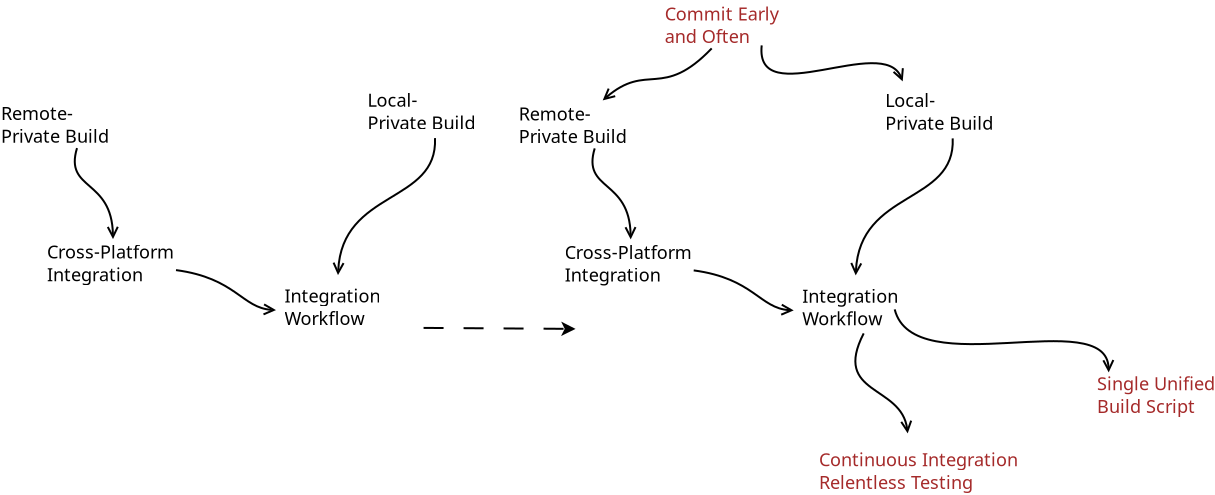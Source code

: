 <?xml version="1.0" encoding="UTF-8"?>
<dia:diagram xmlns:dia="http://www.lysator.liu.se/~alla/dia/">
  <dia:layer name="背景" visible="true" active="true">
    <dia:object type="Standard - Text" version="1" id="O0">
      <dia:attribute name="obj_pos">
        <dia:point val="7.9,1.5"/>
      </dia:attribute>
      <dia:attribute name="obj_bb">
        <dia:rectangle val="7.9,0.657;14.04,2.847"/>
      </dia:attribute>
      <dia:attribute name="text">
        <dia:composite type="text">
          <dia:attribute name="string">
            <dia:string>#Commit Early
and Often#</dia:string>
          </dia:attribute>
          <dia:attribute name="font">
            <dia:font family="sans" style="0" name="Helvetica"/>
          </dia:attribute>
          <dia:attribute name="height">
            <dia:real val="1.132"/>
          </dia:attribute>
          <dia:attribute name="pos">
            <dia:point val="7.9,1.5"/>
          </dia:attribute>
          <dia:attribute name="color">
            <dia:color val="#a52a2a"/>
          </dia:attribute>
          <dia:attribute name="alignment">
            <dia:enum val="0"/>
          </dia:attribute>
        </dia:composite>
      </dia:attribute>
      <dia:attribute name="valign">
        <dia:enum val="3"/>
      </dia:attribute>
    </dia:object>
    <dia:object type="Standard - Text" version="1" id="O1">
      <dia:attribute name="obj_pos">
        <dia:point val="0.6,6.5"/>
      </dia:attribute>
      <dia:attribute name="obj_bb">
        <dia:rectangle val="0.6,5.657;6.33,7.847"/>
      </dia:attribute>
      <dia:attribute name="text">
        <dia:composite type="text">
          <dia:attribute name="string">
            <dia:string>#Remote-
Private Build#</dia:string>
          </dia:attribute>
          <dia:attribute name="font">
            <dia:font family="sans" style="0" name="Helvetica"/>
          </dia:attribute>
          <dia:attribute name="height">
            <dia:real val="1.132"/>
          </dia:attribute>
          <dia:attribute name="pos">
            <dia:point val="0.6,6.5"/>
          </dia:attribute>
          <dia:attribute name="color">
            <dia:color val="#000000"/>
          </dia:attribute>
          <dia:attribute name="alignment">
            <dia:enum val="0"/>
          </dia:attribute>
        </dia:composite>
      </dia:attribute>
      <dia:attribute name="valign">
        <dia:enum val="3"/>
      </dia:attribute>
    </dia:object>
    <dia:object type="Standard - Text" version="1" id="O2">
      <dia:attribute name="obj_pos">
        <dia:point val="18.925,5.835"/>
      </dia:attribute>
      <dia:attribute name="obj_bb">
        <dia:rectangle val="18.925,4.992;24.655,7.182"/>
      </dia:attribute>
      <dia:attribute name="text">
        <dia:composite type="text">
          <dia:attribute name="string">
            <dia:string>#Local-
Private Build#</dia:string>
          </dia:attribute>
          <dia:attribute name="font">
            <dia:font family="sans" style="0" name="Helvetica"/>
          </dia:attribute>
          <dia:attribute name="height">
            <dia:real val="1.132"/>
          </dia:attribute>
          <dia:attribute name="pos">
            <dia:point val="18.925,5.835"/>
          </dia:attribute>
          <dia:attribute name="color">
            <dia:color val="#000000"/>
          </dia:attribute>
          <dia:attribute name="alignment">
            <dia:enum val="0"/>
          </dia:attribute>
        </dia:composite>
      </dia:attribute>
      <dia:attribute name="valign">
        <dia:enum val="3"/>
      </dia:attribute>
    </dia:object>
    <dia:object type="Standard - Text" version="1" id="O3">
      <dia:attribute name="obj_pos">
        <dia:point val="2.9,13.425"/>
      </dia:attribute>
      <dia:attribute name="obj_bb">
        <dia:rectangle val="2.9,12.582;9.543,14.772"/>
      </dia:attribute>
      <dia:attribute name="text">
        <dia:composite type="text">
          <dia:attribute name="string">
            <dia:string>#Cross-Platform
Integration#</dia:string>
          </dia:attribute>
          <dia:attribute name="font">
            <dia:font family="sans" style="0" name="Helvetica"/>
          </dia:attribute>
          <dia:attribute name="height">
            <dia:real val="1.132"/>
          </dia:attribute>
          <dia:attribute name="pos">
            <dia:point val="2.9,13.425"/>
          </dia:attribute>
          <dia:attribute name="color">
            <dia:color val="#000000"/>
          </dia:attribute>
          <dia:attribute name="alignment">
            <dia:enum val="0"/>
          </dia:attribute>
        </dia:composite>
      </dia:attribute>
      <dia:attribute name="valign">
        <dia:enum val="3"/>
      </dia:attribute>
    </dia:object>
    <dia:object type="Standard - Text" version="1" id="O4">
      <dia:attribute name="obj_pos">
        <dia:point val="14.775,15.615"/>
      </dia:attribute>
      <dia:attribute name="obj_bb">
        <dia:rectangle val="14.775,14.773;19.78,16.962"/>
      </dia:attribute>
      <dia:attribute name="text">
        <dia:composite type="text">
          <dia:attribute name="string">
            <dia:string>#Integration
Workflow#</dia:string>
          </dia:attribute>
          <dia:attribute name="font">
            <dia:font family="sans" style="0" name="Helvetica"/>
          </dia:attribute>
          <dia:attribute name="height">
            <dia:real val="1.132"/>
          </dia:attribute>
          <dia:attribute name="pos">
            <dia:point val="14.775,15.615"/>
          </dia:attribute>
          <dia:attribute name="color">
            <dia:color val="#000000"/>
          </dia:attribute>
          <dia:attribute name="alignment">
            <dia:enum val="0"/>
          </dia:attribute>
        </dia:composite>
      </dia:attribute>
      <dia:attribute name="valign">
        <dia:enum val="3"/>
      </dia:attribute>
    </dia:object>
    <dia:object type="Standard - Text" version="1" id="O5">
      <dia:attribute name="obj_pos">
        <dia:point val="15.61,23.795"/>
      </dia:attribute>
      <dia:attribute name="obj_bb">
        <dia:rectangle val="15.61,22.953;26.027,25.142"/>
      </dia:attribute>
      <dia:attribute name="text">
        <dia:composite type="text">
          <dia:attribute name="string">
            <dia:string>#Continuous Integration
Relentless Testing#</dia:string>
          </dia:attribute>
          <dia:attribute name="font">
            <dia:font family="sans" style="0" name="Helvetica"/>
          </dia:attribute>
          <dia:attribute name="height">
            <dia:real val="1.132"/>
          </dia:attribute>
          <dia:attribute name="pos">
            <dia:point val="15.61,23.795"/>
          </dia:attribute>
          <dia:attribute name="color">
            <dia:color val="#a52a2a"/>
          </dia:attribute>
          <dia:attribute name="alignment">
            <dia:enum val="0"/>
          </dia:attribute>
        </dia:composite>
      </dia:attribute>
      <dia:attribute name="valign">
        <dia:enum val="3"/>
      </dia:attribute>
    </dia:object>
    <dia:object type="Standard - Text" version="1" id="O6">
      <dia:attribute name="obj_pos">
        <dia:point val="29.52,19.995"/>
      </dia:attribute>
      <dia:attribute name="obj_bb">
        <dia:rectangle val="29.52,19.152;35.785,21.342"/>
      </dia:attribute>
      <dia:attribute name="text">
        <dia:composite type="text">
          <dia:attribute name="string">
            <dia:string>#Single Unified
Build Script#</dia:string>
          </dia:attribute>
          <dia:attribute name="font">
            <dia:font family="sans" style="0" name="Helvetica"/>
          </dia:attribute>
          <dia:attribute name="height">
            <dia:real val="1.132"/>
          </dia:attribute>
          <dia:attribute name="pos">
            <dia:point val="29.52,19.995"/>
          </dia:attribute>
          <dia:attribute name="color">
            <dia:color val="#a52a2a"/>
          </dia:attribute>
          <dia:attribute name="alignment">
            <dia:enum val="0"/>
          </dia:attribute>
        </dia:composite>
      </dia:attribute>
      <dia:attribute name="valign">
        <dia:enum val="3"/>
      </dia:attribute>
    </dia:object>
    <dia:object type="Standard - BezierLine" version="0" id="O7">
      <dia:attribute name="obj_pos">
        <dia:point val="10.25,2.9"/>
      </dia:attribute>
      <dia:attribute name="obj_bb">
        <dia:rectangle val="4.8,2.829;10.321,5.5"/>
      </dia:attribute>
      <dia:attribute name="bez_points">
        <dia:point val="10.25,2.9"/>
        <dia:point val="7.75,5.5"/>
        <dia:point val="7.05,3.55"/>
        <dia:point val="4.8,5.5"/>
      </dia:attribute>
      <dia:attribute name="corner_types">
        <dia:enum val="0"/>
        <dia:enum val="0"/>
      </dia:attribute>
      <dia:attribute name="end_arrow">
        <dia:enum val="1"/>
      </dia:attribute>
      <dia:attribute name="end_arrow_length">
        <dia:real val="0.5"/>
      </dia:attribute>
      <dia:attribute name="end_arrow_width">
        <dia:real val="0.5"/>
      </dia:attribute>
    </dia:object>
    <dia:object type="Standard - BezierLine" version="0" id="O8">
      <dia:attribute name="obj_pos">
        <dia:point val="12.75,2.75"/>
      </dia:attribute>
      <dia:attribute name="obj_bb">
        <dia:rectangle val="12.686,2.695;19.872,4.55"/>
      </dia:attribute>
      <dia:attribute name="bez_points">
        <dia:point val="12.75,2.75"/>
        <dia:point val="12.4,6.1"/>
        <dia:point val="18.85,2.15"/>
        <dia:point val="19.8,4.55"/>
      </dia:attribute>
      <dia:attribute name="corner_types">
        <dia:enum val="0"/>
        <dia:enum val="0"/>
      </dia:attribute>
      <dia:attribute name="end_arrow">
        <dia:enum val="1"/>
      </dia:attribute>
      <dia:attribute name="end_arrow_length">
        <dia:real val="0.5"/>
      </dia:attribute>
      <dia:attribute name="end_arrow_width">
        <dia:real val="0.5"/>
      </dia:attribute>
    </dia:object>
    <dia:object type="Standard - BezierLine" version="0" id="O9">
      <dia:attribute name="obj_pos">
        <dia:point val="4.4,7.9"/>
      </dia:attribute>
      <dia:attribute name="obj_bb">
        <dia:rectangle val="4.238,7.838;6.52,12.45"/>
      </dia:attribute>
      <dia:attribute name="bez_points">
        <dia:point val="4.4,7.9"/>
        <dia:point val="3.75,10.05"/>
        <dia:point val="6.15,9.4"/>
        <dia:point val="6.2,12.45"/>
      </dia:attribute>
      <dia:attribute name="corner_types">
        <dia:enum val="0"/>
        <dia:enum val="0"/>
      </dia:attribute>
      <dia:attribute name="end_arrow">
        <dia:enum val="1"/>
      </dia:attribute>
      <dia:attribute name="end_arrow_length">
        <dia:real val="0.5"/>
      </dia:attribute>
      <dia:attribute name="end_arrow_width">
        <dia:real val="0.5"/>
      </dia:attribute>
    </dia:object>
    <dia:object type="Standard - BezierLine" version="0" id="O10">
      <dia:attribute name="obj_pos">
        <dia:point val="22.3,7.4"/>
      </dia:attribute>
      <dia:attribute name="obj_bb">
        <dia:rectangle val="17.15,7.348;22.353,14.25"/>
      </dia:attribute>
      <dia:attribute name="bez_points">
        <dia:point val="22.3,7.4"/>
        <dia:point val="22.45,10.7"/>
        <dia:point val="17.65,9.95"/>
        <dia:point val="17.45,14.25"/>
      </dia:attribute>
      <dia:attribute name="corner_types">
        <dia:enum val="0"/>
        <dia:enum val="0"/>
      </dia:attribute>
      <dia:attribute name="end_arrow">
        <dia:enum val="1"/>
      </dia:attribute>
      <dia:attribute name="end_arrow_length">
        <dia:real val="0.5"/>
      </dia:attribute>
      <dia:attribute name="end_arrow_width">
        <dia:real val="0.5"/>
      </dia:attribute>
    </dia:object>
    <dia:object type="Standard - BezierLine" version="0" id="O11">
      <dia:attribute name="obj_pos">
        <dia:point val="9.35,14"/>
      </dia:attribute>
      <dia:attribute name="obj_bb">
        <dia:rectangle val="9.294,13.944;14.35,16.291"/>
      </dia:attribute>
      <dia:attribute name="bez_points">
        <dia:point val="9.35,14"/>
        <dia:point val="12.35,14.4"/>
        <dia:point val="12.65,15.9"/>
        <dia:point val="14.35,16"/>
      </dia:attribute>
      <dia:attribute name="corner_types">
        <dia:enum val="0"/>
        <dia:enum val="0"/>
      </dia:attribute>
      <dia:attribute name="end_arrow">
        <dia:enum val="1"/>
      </dia:attribute>
      <dia:attribute name="end_arrow_length">
        <dia:real val="0.5"/>
      </dia:attribute>
      <dia:attribute name="end_arrow_width">
        <dia:real val="0.5"/>
      </dia:attribute>
    </dia:object>
    <dia:object type="Standard - BezierLine" version="0" id="O12">
      <dia:attribute name="obj_pos">
        <dia:point val="17.85,17.15"/>
      </dia:attribute>
      <dia:attribute name="obj_bb">
        <dia:rectangle val="17.383,17.083;20.298,22.15"/>
      </dia:attribute>
      <dia:attribute name="bez_points">
        <dia:point val="17.85,17.15"/>
        <dia:point val="16.25,20.25"/>
        <dia:point val="19.75,19.7"/>
        <dia:point val="20.05,22.15"/>
      </dia:attribute>
      <dia:attribute name="corner_types">
        <dia:enum val="0"/>
        <dia:enum val="0"/>
      </dia:attribute>
      <dia:attribute name="end_arrow">
        <dia:enum val="1"/>
      </dia:attribute>
      <dia:attribute name="end_arrow_length">
        <dia:real val="0.5"/>
      </dia:attribute>
      <dia:attribute name="end_arrow_width">
        <dia:real val="0.5"/>
      </dia:attribute>
    </dia:object>
    <dia:object type="Standard - BezierLine" version="0" id="O13">
      <dia:attribute name="obj_pos">
        <dia:point val="19.4,15.95"/>
      </dia:attribute>
      <dia:attribute name="obj_bb">
        <dia:rectangle val="19.339,15.889;30.411,19.1"/>
      </dia:attribute>
      <dia:attribute name="bez_points">
        <dia:point val="19.4,15.95"/>
        <dia:point val="20.35,19.7"/>
        <dia:point val="30,15.7"/>
        <dia:point val="30.1,19.1"/>
      </dia:attribute>
      <dia:attribute name="corner_types">
        <dia:enum val="0"/>
        <dia:enum val="0"/>
      </dia:attribute>
      <dia:attribute name="end_arrow">
        <dia:enum val="1"/>
      </dia:attribute>
      <dia:attribute name="end_arrow_length">
        <dia:real val="0.5"/>
      </dia:attribute>
      <dia:attribute name="end_arrow_width">
        <dia:real val="0.5"/>
      </dia:attribute>
    </dia:object>
    <dia:object type="Standard - Text" version="1" id="O14">
      <dia:attribute name="obj_pos">
        <dia:point val="-25.285,6.485"/>
      </dia:attribute>
      <dia:attribute name="obj_bb">
        <dia:rectangle val="-25.285,5.643;-19.555,7.832"/>
      </dia:attribute>
      <dia:attribute name="text">
        <dia:composite type="text">
          <dia:attribute name="string">
            <dia:string>#Remote-
Private Build#</dia:string>
          </dia:attribute>
          <dia:attribute name="font">
            <dia:font family="sans" style="0" name="Helvetica"/>
          </dia:attribute>
          <dia:attribute name="height">
            <dia:real val="1.132"/>
          </dia:attribute>
          <dia:attribute name="pos">
            <dia:point val="-25.285,6.485"/>
          </dia:attribute>
          <dia:attribute name="color">
            <dia:color val="#000000"/>
          </dia:attribute>
          <dia:attribute name="alignment">
            <dia:enum val="0"/>
          </dia:attribute>
        </dia:composite>
      </dia:attribute>
      <dia:attribute name="valign">
        <dia:enum val="3"/>
      </dia:attribute>
    </dia:object>
    <dia:object type="Standard - Text" version="1" id="O15">
      <dia:attribute name="obj_pos">
        <dia:point val="-6.96,5.82"/>
      </dia:attribute>
      <dia:attribute name="obj_bb">
        <dia:rectangle val="-6.96,4.978;-1.23,7.167"/>
      </dia:attribute>
      <dia:attribute name="text">
        <dia:composite type="text">
          <dia:attribute name="string">
            <dia:string>#Local-
Private Build#</dia:string>
          </dia:attribute>
          <dia:attribute name="font">
            <dia:font family="sans" style="0" name="Helvetica"/>
          </dia:attribute>
          <dia:attribute name="height">
            <dia:real val="1.132"/>
          </dia:attribute>
          <dia:attribute name="pos">
            <dia:point val="-6.96,5.82"/>
          </dia:attribute>
          <dia:attribute name="color">
            <dia:color val="#000000"/>
          </dia:attribute>
          <dia:attribute name="alignment">
            <dia:enum val="0"/>
          </dia:attribute>
        </dia:composite>
      </dia:attribute>
      <dia:attribute name="valign">
        <dia:enum val="3"/>
      </dia:attribute>
    </dia:object>
    <dia:object type="Standard - Text" version="1" id="O16">
      <dia:attribute name="obj_pos">
        <dia:point val="-22.985,13.41"/>
      </dia:attribute>
      <dia:attribute name="obj_bb">
        <dia:rectangle val="-22.985,12.568;-16.343,14.757"/>
      </dia:attribute>
      <dia:attribute name="text">
        <dia:composite type="text">
          <dia:attribute name="string">
            <dia:string>#Cross-Platform
Integration#</dia:string>
          </dia:attribute>
          <dia:attribute name="font">
            <dia:font family="sans" style="0" name="Helvetica"/>
          </dia:attribute>
          <dia:attribute name="height">
            <dia:real val="1.132"/>
          </dia:attribute>
          <dia:attribute name="pos">
            <dia:point val="-22.985,13.41"/>
          </dia:attribute>
          <dia:attribute name="color">
            <dia:color val="#000000"/>
          </dia:attribute>
          <dia:attribute name="alignment">
            <dia:enum val="0"/>
          </dia:attribute>
        </dia:composite>
      </dia:attribute>
      <dia:attribute name="valign">
        <dia:enum val="3"/>
      </dia:attribute>
    </dia:object>
    <dia:object type="Standard - Text" version="1" id="O17">
      <dia:attribute name="obj_pos">
        <dia:point val="-11.11,15.6"/>
      </dia:attribute>
      <dia:attribute name="obj_bb">
        <dia:rectangle val="-11.11,14.758;-6.105,16.947"/>
      </dia:attribute>
      <dia:attribute name="text">
        <dia:composite type="text">
          <dia:attribute name="string">
            <dia:string>#Integration
Workflow#</dia:string>
          </dia:attribute>
          <dia:attribute name="font">
            <dia:font family="sans" style="0" name="Helvetica"/>
          </dia:attribute>
          <dia:attribute name="height">
            <dia:real val="1.132"/>
          </dia:attribute>
          <dia:attribute name="pos">
            <dia:point val="-11.11,15.6"/>
          </dia:attribute>
          <dia:attribute name="color">
            <dia:color val="#000000"/>
          </dia:attribute>
          <dia:attribute name="alignment">
            <dia:enum val="0"/>
          </dia:attribute>
        </dia:composite>
      </dia:attribute>
      <dia:attribute name="valign">
        <dia:enum val="3"/>
      </dia:attribute>
    </dia:object>
    <dia:object type="Standard - BezierLine" version="0" id="O18">
      <dia:attribute name="obj_pos">
        <dia:point val="-21.485,7.885"/>
      </dia:attribute>
      <dia:attribute name="obj_bb">
        <dia:rectangle val="-21.647,7.823;-19.365,12.435"/>
      </dia:attribute>
      <dia:attribute name="bez_points">
        <dia:point val="-21.485,7.885"/>
        <dia:point val="-22.135,10.035"/>
        <dia:point val="-19.735,9.385"/>
        <dia:point val="-19.685,12.435"/>
      </dia:attribute>
      <dia:attribute name="corner_types">
        <dia:enum val="0"/>
        <dia:enum val="0"/>
      </dia:attribute>
      <dia:attribute name="end_arrow">
        <dia:enum val="1"/>
      </dia:attribute>
      <dia:attribute name="end_arrow_length">
        <dia:real val="0.5"/>
      </dia:attribute>
      <dia:attribute name="end_arrow_width">
        <dia:real val="0.5"/>
      </dia:attribute>
    </dia:object>
    <dia:object type="Standard - BezierLine" version="0" id="O19">
      <dia:attribute name="obj_pos">
        <dia:point val="-3.585,7.385"/>
      </dia:attribute>
      <dia:attribute name="obj_bb">
        <dia:rectangle val="-8.735,7.333;-3.532,14.235"/>
      </dia:attribute>
      <dia:attribute name="bez_points">
        <dia:point val="-3.585,7.385"/>
        <dia:point val="-3.435,10.685"/>
        <dia:point val="-8.235,9.935"/>
        <dia:point val="-8.435,14.235"/>
      </dia:attribute>
      <dia:attribute name="corner_types">
        <dia:enum val="0"/>
        <dia:enum val="0"/>
      </dia:attribute>
      <dia:attribute name="end_arrow">
        <dia:enum val="1"/>
      </dia:attribute>
      <dia:attribute name="end_arrow_length">
        <dia:real val="0.5"/>
      </dia:attribute>
      <dia:attribute name="end_arrow_width">
        <dia:real val="0.5"/>
      </dia:attribute>
    </dia:object>
    <dia:object type="Standard - BezierLine" version="0" id="O20">
      <dia:attribute name="obj_pos">
        <dia:point val="-16.535,13.985"/>
      </dia:attribute>
      <dia:attribute name="obj_bb">
        <dia:rectangle val="-16.591,13.929;-11.535,16.276"/>
      </dia:attribute>
      <dia:attribute name="bez_points">
        <dia:point val="-16.535,13.985"/>
        <dia:point val="-13.535,14.385"/>
        <dia:point val="-13.235,15.885"/>
        <dia:point val="-11.535,15.985"/>
      </dia:attribute>
      <dia:attribute name="corner_types">
        <dia:enum val="0"/>
        <dia:enum val="0"/>
      </dia:attribute>
      <dia:attribute name="end_arrow">
        <dia:enum val="1"/>
      </dia:attribute>
      <dia:attribute name="end_arrow_length">
        <dia:real val="0.5"/>
      </dia:attribute>
      <dia:attribute name="end_arrow_width">
        <dia:real val="0.5"/>
      </dia:attribute>
    </dia:object>
    <dia:object type="Standard - Line" version="0" id="O21">
      <dia:attribute name="obj_pos">
        <dia:point val="-4.157,16.875"/>
      </dia:attribute>
      <dia:attribute name="obj_bb">
        <dia:rectangle val="-4.207,16.559;3.555,17.283"/>
      </dia:attribute>
      <dia:attribute name="conn_endpoints">
        <dia:point val="-4.157,16.875"/>
        <dia:point val="3.443,16.925"/>
      </dia:attribute>
      <dia:attribute name="numcp">
        <dia:int val="1"/>
      </dia:attribute>
      <dia:attribute name="line_style">
        <dia:enum val="1"/>
      </dia:attribute>
      <dia:attribute name="end_arrow">
        <dia:enum val="22"/>
      </dia:attribute>
      <dia:attribute name="end_arrow_length">
        <dia:real val="0.5"/>
      </dia:attribute>
      <dia:attribute name="end_arrow_width">
        <dia:real val="0.5"/>
      </dia:attribute>
    </dia:object>
  </dia:layer>
</dia:diagram>
